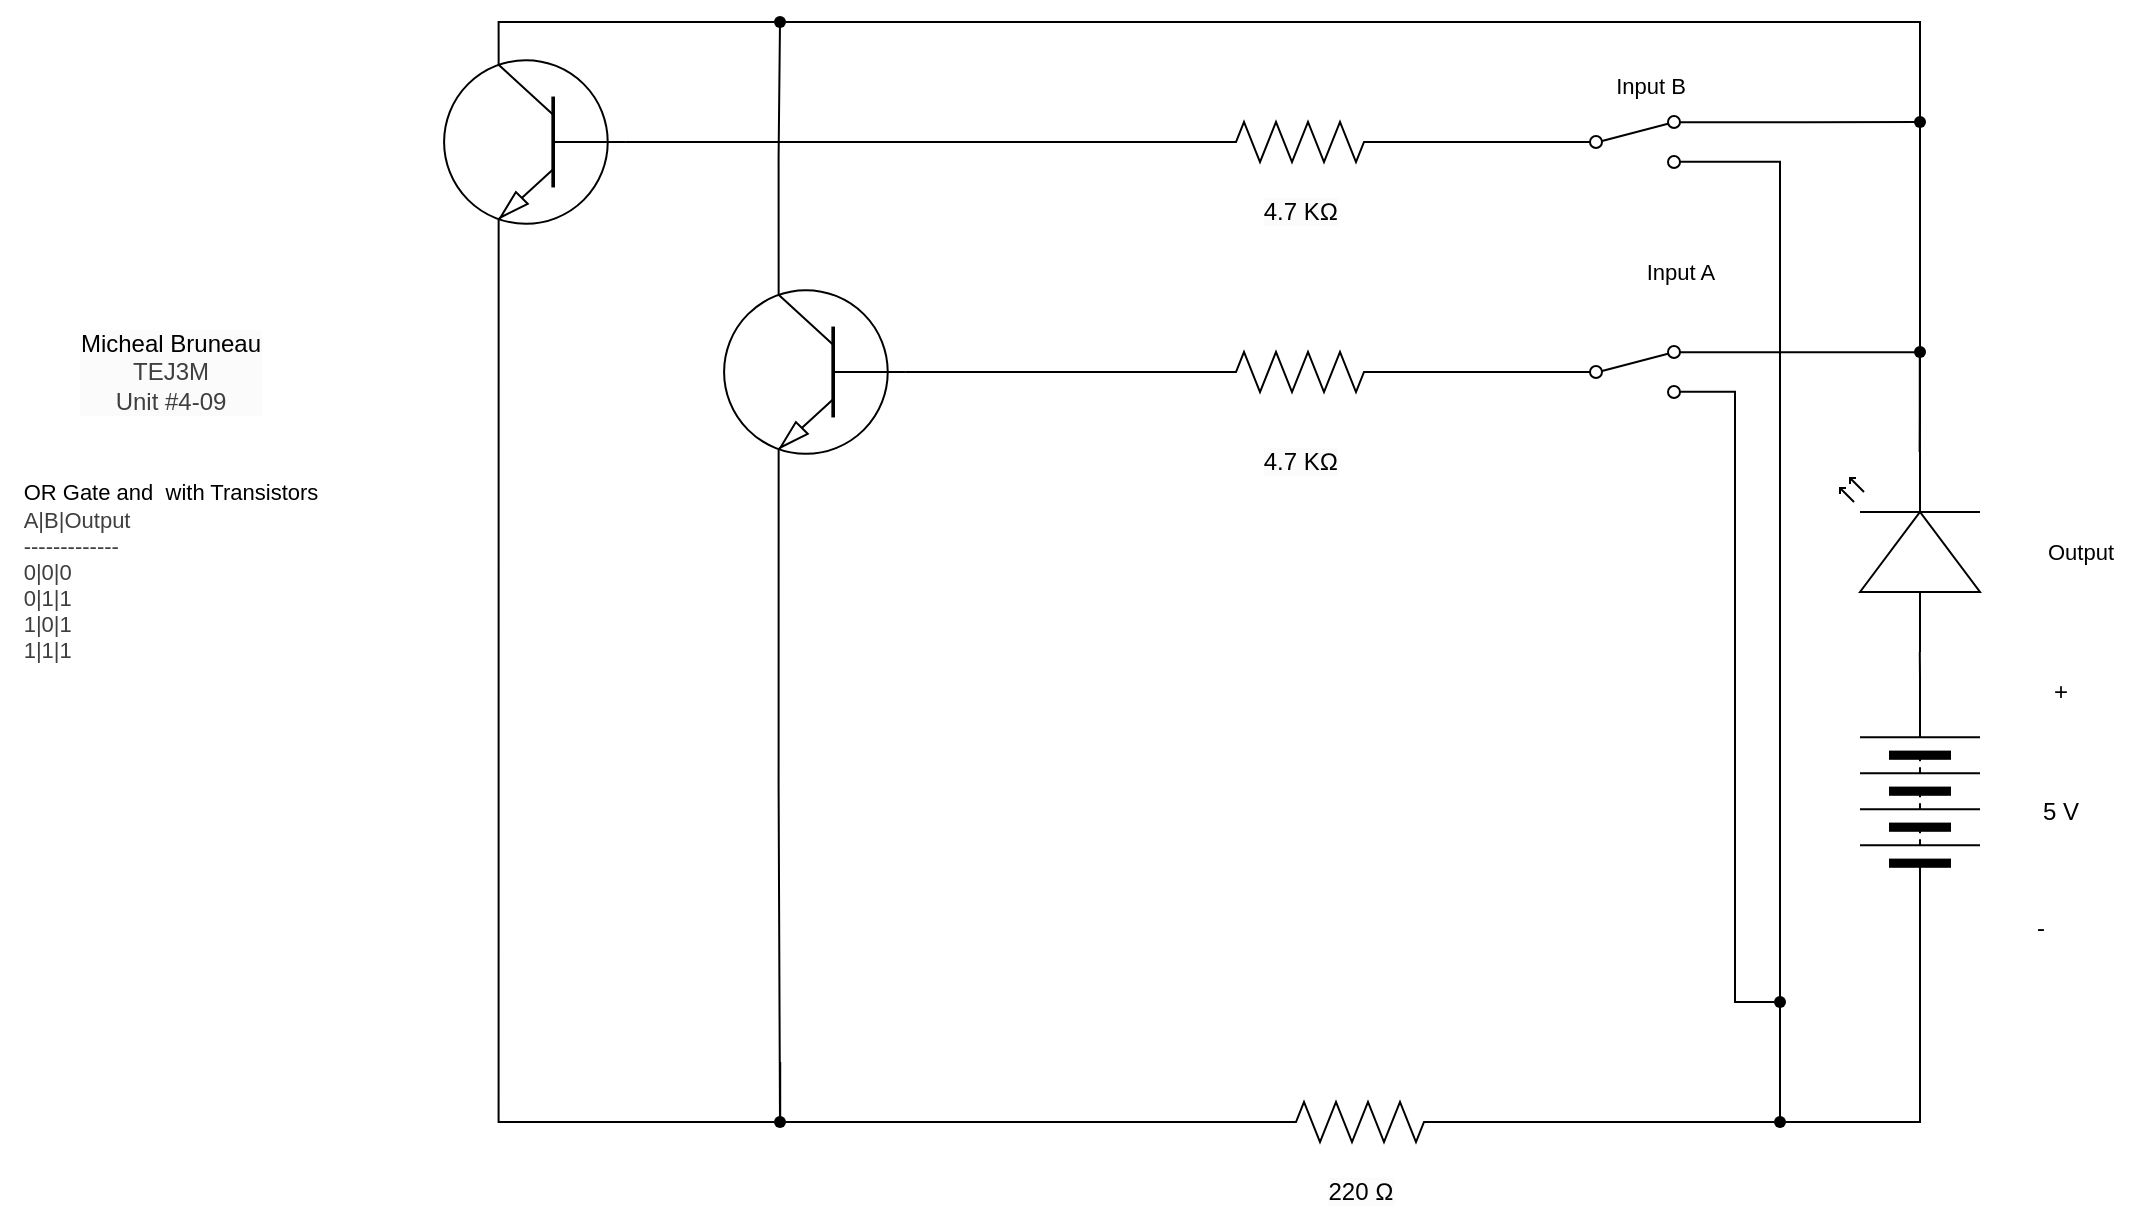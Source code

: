 <mxfile>
    <diagram id="ZwyRE0vHbVy5Ym2CGhIG" name="Page-1">
        <mxGraphModel dx="1359" dy="348" grid="1" gridSize="10" guides="1" tooltips="1" connect="1" arrows="1" fold="1" page="1" pageScale="1" pageWidth="827" pageHeight="1169" math="0" shadow="0">
            <root>
                <mxCell id="0"/>
                <mxCell id="1" parent="0"/>
                <mxCell id="2" value="&lt;span style=&quot;scrollbar-color: rgb(226, 226, 226) rgb(251, 251, 251); background-color: rgb(251, 251, 251); color: rgb(0, 0, 0);&quot;&gt;Micheal Bruneau&lt;/span&gt;&lt;div style=&quot;scrollbar-color: rgb(226, 226, 226) rgb(251, 251, 251); background-color: rgb(251, 251, 251); color: rgb(63, 63, 63);&quot;&gt;TEJ3M&lt;/div&gt;&lt;div style=&quot;scrollbar-color: rgb(226, 226, 226) rgb(251, 251, 251); background-color: rgb(251, 251, 251); color: rgb(63, 63, 63);&quot;&gt;Unit #4-09&lt;/div&gt;" style="text;html=1;align=center;verticalAlign=middle;resizable=0;points=[];autosize=1;strokeColor=none;fillColor=none;" vertex="1" parent="1">
                    <mxGeometry x="-310" y="345" width="110" height="60" as="geometry"/>
                </mxCell>
                <mxCell id="4" style="edgeStyle=orthogonalEdgeStyle;shape=connector;rounded=0;html=1;exitX=0;exitY=0.5;exitDx=0;exitDy=0;entryX=1;entryY=0.88;entryDx=0;entryDy=0;strokeColor=default;align=center;verticalAlign=middle;fontFamily=Helvetica;fontSize=11;fontColor=default;labelBackgroundColor=default;endArrow=none;endFill=0;" edge="1" parent="1" source="5" target="35">
                    <mxGeometry relative="1" as="geometry">
                        <Array as="points">
                            <mxPoint x="620" y="750"/>
                            <mxPoint x="550" y="750"/>
                            <mxPoint x="550" y="270"/>
                        </Array>
                    </mxGeometry>
                </mxCell>
                <mxCell id="5" value="" style="pointerEvents=1;verticalLabelPosition=bottom;shadow=0;dashed=0;align=center;html=1;verticalAlign=top;shape=mxgraph.electrical.miscellaneous.batteryStack;rotation=-90;" vertex="1" parent="1">
                    <mxGeometry x="570" y="560" width="100" height="60" as="geometry"/>
                </mxCell>
                <mxCell id="6" value="+" style="text;html=1;align=center;verticalAlign=middle;resizable=0;points=[];autosize=1;strokeColor=none;fillColor=none;" vertex="1" parent="1">
                    <mxGeometry x="675" y="520" width="30" height="30" as="geometry"/>
                </mxCell>
                <mxCell id="7" value="-" style="text;html=1;align=center;verticalAlign=middle;resizable=0;points=[];autosize=1;strokeColor=none;fillColor=none;" vertex="1" parent="1">
                    <mxGeometry x="665" y="638" width="30" height="30" as="geometry"/>
                </mxCell>
                <mxCell id="8" value="5 V" style="text;html=1;align=center;verticalAlign=middle;resizable=0;points=[];autosize=1;strokeColor=none;fillColor=none;" vertex="1" parent="1">
                    <mxGeometry x="670" y="580" width="40" height="30" as="geometry"/>
                </mxCell>
                <mxCell id="56" style="edgeStyle=orthogonalEdgeStyle;shape=connector;rounded=0;html=1;exitX=0.7;exitY=0;exitDx=0;exitDy=0;exitPerimeter=0;strokeColor=default;align=center;verticalAlign=middle;fontFamily=Helvetica;fontSize=11;fontColor=default;labelBackgroundColor=default;endArrow=none;endFill=0;" edge="1" parent="1" source="9" target="55">
                    <mxGeometry relative="1" as="geometry"/>
                </mxCell>
                <mxCell id="9" value="" style="verticalLabelPosition=bottom;shadow=0;dashed=0;align=center;html=1;verticalAlign=top;shape=mxgraph.electrical.transistors.npn_transistor_1;rotation=-180;flipV=1;" vertex="1" parent="1">
                    <mxGeometry x="20" y="325" width="95" height="100" as="geometry"/>
                </mxCell>
                <mxCell id="47" style="edgeStyle=orthogonalEdgeStyle;shape=connector;rounded=0;html=1;exitX=1;exitY=0.5;exitDx=0;exitDy=0;exitPerimeter=0;entryX=0;entryY=0.5;entryDx=0;entryDy=0;strokeColor=default;align=center;verticalAlign=middle;fontFamily=Helvetica;fontSize=11;fontColor=default;labelBackgroundColor=default;endArrow=none;endFill=0;" edge="1" parent="1" source="10" target="27">
                    <mxGeometry relative="1" as="geometry"/>
                </mxCell>
                <mxCell id="10" value="" style="pointerEvents=1;verticalLabelPosition=bottom;shadow=0;dashed=0;align=center;html=1;verticalAlign=top;shape=mxgraph.electrical.resistors.resistor_2;fontFamily=Helvetica;fontSize=11;fontColor=default;labelBackgroundColor=default;" vertex="1" parent="1">
                    <mxGeometry x="260" y="365" width="100" height="20" as="geometry"/>
                </mxCell>
                <mxCell id="11" style="edgeStyle=orthogonalEdgeStyle;shape=connector;curved=0;rounded=0;html=1;exitDx=0;exitDy=0;exitPerimeter=0;entryX=0;entryY=0.5;entryDx=0;entryDy=0;strokeColor=default;align=center;verticalAlign=middle;fontFamily=Helvetica;fontSize=11;fontColor=default;labelBackgroundColor=default;endArrow=none;endFill=0;" edge="1" parent="1" source="21" target="5">
                    <mxGeometry relative="1" as="geometry"/>
                </mxCell>
                <mxCell id="12" style="edgeStyle=orthogonalEdgeStyle;shape=connector;curved=0;rounded=0;html=1;exitDx=0;exitDy=0;exitPerimeter=0;strokeColor=default;align=center;verticalAlign=middle;fontFamily=Helvetica;fontSize=11;fontColor=default;labelBackgroundColor=default;endArrow=none;endFill=0;entryX=1;entryY=0.88;entryDx=0;entryDy=0;" edge="1" parent="1" source="40" target="27">
                    <mxGeometry relative="1" as="geometry">
                        <mxPoint x="530" y="470" as="targetPoint"/>
                        <Array as="points"/>
                    </mxGeometry>
                </mxCell>
                <mxCell id="13" value="" style="pointerEvents=1;verticalLabelPosition=bottom;shadow=0;dashed=0;align=center;html=1;verticalAlign=top;shape=mxgraph.electrical.resistors.resistor_2;fontFamily=Helvetica;fontSize=11;fontColor=default;labelBackgroundColor=default;" vertex="1" parent="1">
                    <mxGeometry x="290" y="740" width="100" height="20" as="geometry"/>
                </mxCell>
                <mxCell id="16" style="edgeStyle=orthogonalEdgeStyle;shape=connector;curved=0;rounded=0;html=1;exitX=0;exitY=0.5;exitDx=0;exitDy=0;exitPerimeter=0;entryX=0;entryY=0.5;entryDx=0;entryDy=0;entryPerimeter=0;strokeColor=default;align=center;verticalAlign=middle;fontFamily=Helvetica;fontSize=11;fontColor=default;labelBackgroundColor=default;endArrow=none;endFill=0;" edge="1" parent="1" source="9" target="10">
                    <mxGeometry relative="1" as="geometry"/>
                </mxCell>
                <mxCell id="18" style="edgeStyle=orthogonalEdgeStyle;shape=connector;curved=0;rounded=0;html=1;exitX=0.7;exitY=1;exitDx=0;exitDy=0;exitPerimeter=0;strokeColor=default;align=center;verticalAlign=middle;fontFamily=Helvetica;fontSize=11;fontColor=default;labelBackgroundColor=default;endArrow=none;endFill=0;" edge="1" parent="1" source="9" target="44">
                    <mxGeometry relative="1" as="geometry">
                        <mxPoint x="50.1" y="620" as="targetPoint"/>
                    </mxGeometry>
                </mxCell>
                <mxCell id="19" style="edgeStyle=orthogonalEdgeStyle;shape=connector;curved=0;rounded=0;html=1;exitX=1;exitY=0.57;exitDx=0;exitDy=0;exitPerimeter=0;entryX=0;entryY=0.5;entryDx=0;entryDy=0;entryPerimeter=0;strokeColor=default;align=center;verticalAlign=middle;fontFamily=Helvetica;fontSize=11;fontColor=default;labelBackgroundColor=default;endArrow=none;endFill=0;" edge="1" parent="1" target="13">
                    <mxGeometry relative="1" as="geometry">
                        <mxPoint x="50.1" y="720" as="sourcePoint"/>
                        <Array as="points">
                            <mxPoint x="50" y="750"/>
                        </Array>
                    </mxGeometry>
                </mxCell>
                <mxCell id="20" value="" style="edgeStyle=orthogonalEdgeStyle;shape=connector;curved=0;rounded=0;html=1;exitX=1;exitY=0.5;exitDx=0;exitDy=0;exitPerimeter=0;entryDx=0;entryDy=0;strokeColor=default;align=center;verticalAlign=middle;fontFamily=Helvetica;fontSize=11;fontColor=default;labelBackgroundColor=default;endArrow=none;endFill=0;" edge="1" parent="1" source="13" target="21">
                    <mxGeometry relative="1" as="geometry">
                        <mxPoint x="390" y="750" as="sourcePoint"/>
                        <mxPoint x="620" y="640" as="targetPoint"/>
                    </mxGeometry>
                </mxCell>
                <mxCell id="21" value="" style="shape=waypoint;sketch=0;fillStyle=solid;size=6;pointerEvents=1;points=[];fillColor=none;resizable=0;rotatable=0;perimeter=centerPerimeter;snapToPoint=1;fontFamily=Helvetica;fontSize=11;fontColor=default;labelBackgroundColor=default;" vertex="1" parent="1">
                    <mxGeometry x="540" y="740" width="20" height="20" as="geometry"/>
                </mxCell>
                <mxCell id="22" value="Input A" style="text;html=1;align=center;verticalAlign=middle;resizable=0;points=[];autosize=1;strokeColor=none;fillColor=none;fontFamily=Helvetica;fontSize=11;fontColor=default;labelBackgroundColor=default;" vertex="1" parent="1">
                    <mxGeometry x="470" y="310" width="60" height="30" as="geometry"/>
                </mxCell>
                <mxCell id="23" value="&lt;span style=&quot;color: rgb(0, 0, 0); font-size: 12px; background-color: rgb(251, 251, 251);&quot;&gt;220 Ω&lt;/span&gt;" style="text;html=1;align=center;verticalAlign=middle;resizable=0;points=[];autosize=1;strokeColor=none;fillColor=none;fontFamily=Helvetica;fontSize=11;fontColor=default;labelBackgroundColor=default;" vertex="1" parent="1">
                    <mxGeometry x="310" y="770" width="60" height="30" as="geometry"/>
                </mxCell>
                <mxCell id="24" value="&lt;span style=&quot;font-size: 12px; background-color: rgb(251, 251, 251);&quot;&gt;4.7 KΩ&lt;/span&gt;" style="text;html=1;align=center;verticalAlign=middle;resizable=0;points=[];autosize=1;strokeColor=none;fillColor=none;fontFamily=Helvetica;fontSize=11;fontColor=default;labelBackgroundColor=default;" vertex="1" parent="1">
                    <mxGeometry x="280" y="405" width="60" height="30" as="geometry"/>
                </mxCell>
                <mxCell id="25" value="Output" style="text;html=1;align=center;verticalAlign=middle;resizable=0;points=[];autosize=1;strokeColor=none;fillColor=none;fontFamily=Helvetica;fontSize=11;fontColor=default;labelBackgroundColor=default;" vertex="1" parent="1">
                    <mxGeometry x="670" y="450" width="60" height="30" as="geometry"/>
                </mxCell>
                <mxCell id="27" value="" style="html=1;shape=mxgraph.electrical.electro-mechanical.twoWaySwitch;aspect=fixed;elSwitchState=2;" vertex="1" parent="1">
                    <mxGeometry x="440" y="362" width="75" height="26" as="geometry"/>
                </mxCell>
                <mxCell id="28" value="" style="verticalLabelPosition=bottom;shadow=0;dashed=0;align=center;html=1;verticalAlign=top;shape=mxgraph.electrical.transistors.npn_transistor_1;rotation=-180;flipV=1;" vertex="1" parent="1">
                    <mxGeometry x="-120" y="210" width="95" height="100" as="geometry"/>
                </mxCell>
                <mxCell id="46" style="edgeStyle=orthogonalEdgeStyle;shape=connector;rounded=0;html=1;exitX=1;exitY=0.5;exitDx=0;exitDy=0;exitPerimeter=0;entryX=0;entryY=0.5;entryDx=0;entryDy=0;strokeColor=default;align=center;verticalAlign=middle;fontFamily=Helvetica;fontSize=11;fontColor=default;labelBackgroundColor=default;endArrow=none;endFill=0;" edge="1" parent="1" source="29" target="35">
                    <mxGeometry relative="1" as="geometry"/>
                </mxCell>
                <mxCell id="29" value="" style="pointerEvents=1;verticalLabelPosition=bottom;shadow=0;dashed=0;align=center;html=1;verticalAlign=top;shape=mxgraph.electrical.resistors.resistor_2;fontFamily=Helvetica;fontSize=11;fontColor=default;labelBackgroundColor=default;" vertex="1" parent="1">
                    <mxGeometry x="260" y="250" width="100" height="20" as="geometry"/>
                </mxCell>
                <mxCell id="31" value="Input B" style="text;html=1;align=center;verticalAlign=middle;resizable=0;points=[];autosize=1;strokeColor=none;fillColor=none;fontFamily=Helvetica;fontSize=11;fontColor=default;labelBackgroundColor=default;" vertex="1" parent="1">
                    <mxGeometry x="455" y="217" width="60" height="30" as="geometry"/>
                </mxCell>
                <mxCell id="32" value="&lt;span style=&quot;font-size: 12px; background-color: rgb(251, 251, 251);&quot;&gt;4.7 KΩ&lt;/span&gt;" style="text;html=1;align=center;verticalAlign=middle;resizable=0;points=[];autosize=1;strokeColor=none;fillColor=none;fontFamily=Helvetica;fontSize=11;fontColor=default;labelBackgroundColor=default;" vertex="1" parent="1">
                    <mxGeometry x="280" y="280" width="60" height="30" as="geometry"/>
                </mxCell>
                <mxCell id="35" value="" style="html=1;shape=mxgraph.electrical.electro-mechanical.twoWaySwitch;aspect=fixed;elSwitchState=2;" vertex="1" parent="1">
                    <mxGeometry x="440" y="247" width="75" height="26" as="geometry"/>
                </mxCell>
                <mxCell id="36" style="edgeStyle=orthogonalEdgeStyle;shape=connector;rounded=0;html=1;exitX=0;exitY=0.5;exitDx=0;exitDy=0;exitPerimeter=0;entryX=0;entryY=0.5;entryDx=0;entryDy=0;entryPerimeter=0;strokeColor=default;align=center;verticalAlign=middle;fontFamily=Helvetica;fontSize=11;fontColor=default;labelBackgroundColor=default;endArrow=none;endFill=0;" edge="1" parent="1" source="29" target="28">
                    <mxGeometry relative="1" as="geometry"/>
                </mxCell>
                <mxCell id="39" value="" style="edgeStyle=orthogonalEdgeStyle;shape=connector;curved=0;rounded=0;html=1;exitX=1;exitY=0.5;exitDx=0;exitDy=0;exitPerimeter=0;strokeColor=default;align=center;verticalAlign=middle;fontFamily=Helvetica;fontSize=11;fontColor=default;labelBackgroundColor=default;endArrow=none;endFill=0;entryDx=0;entryDy=0;" edge="1" parent="1" source="13" target="40">
                    <mxGeometry relative="1" as="geometry">
                        <mxPoint x="515" y="460" as="targetPoint"/>
                        <Array as="points">
                            <mxPoint x="550" y="750"/>
                        </Array>
                        <mxPoint x="390" y="750" as="sourcePoint"/>
                    </mxGeometry>
                </mxCell>
                <mxCell id="40" value="" style="shape=waypoint;sketch=0;fillStyle=solid;size=6;pointerEvents=1;points=[];fillColor=none;resizable=0;rotatable=0;perimeter=centerPerimeter;snapToPoint=1;fontFamily=Helvetica;fontSize=11;fontColor=default;labelBackgroundColor=default;" vertex="1" parent="1">
                    <mxGeometry x="540" y="680" width="20" height="20" as="geometry"/>
                </mxCell>
                <mxCell id="41" value="&lt;div style=&quot;scrollbar-color: rgb(226, 226, 226) rgb(251, 251, 251); font-size: 11px; text-align: left; color: rgb(63, 63, 63);&quot;&gt;&lt;font color=&quot;#000000&quot;&gt;&lt;span style=&quot;background-color: rgb(255, 255, 255);&quot;&gt;OR Gate and&amp;nbsp; with Transistors&lt;/span&gt;&lt;/font&gt;&lt;/div&gt;&lt;div style=&quot;scrollbar-color: rgb(226, 226, 226) rgb(251, 251, 251); font-size: 11px; text-align: left; color: rgb(63, 63, 63);&quot;&gt;&lt;span style=&quot;color: light-dark(rgb(63, 63, 63), rgb(183, 183, 183));&quot;&gt;A|B|Output&lt;/span&gt;&lt;/div&gt;&lt;div style=&quot;color: rgb(63, 63, 63); scrollbar-color: rgb(226, 226, 226) rgb(251, 251, 251); font-size: 11px; text-align: left;&quot;&gt;-------------&lt;/div&gt;&lt;div style=&quot;color: rgb(63, 63, 63); scrollbar-color: rgb(226, 226, 226) rgb(251, 251, 251); font-size: 11px; text-align: left;&quot;&gt;0|0|0&lt;/div&gt;&lt;div style=&quot;color: rgb(63, 63, 63); scrollbar-color: rgb(226, 226, 226) rgb(251, 251, 251); font-size: 11px; text-align: left;&quot;&gt;0|1|1&lt;/div&gt;&lt;div style=&quot;color: rgb(63, 63, 63); scrollbar-color: rgb(226, 226, 226) rgb(251, 251, 251); font-size: 11px; text-align: left;&quot;&gt;1|0|1&lt;/div&gt;&lt;div style=&quot;color: rgb(63, 63, 63); scrollbar-color: rgb(226, 226, 226) rgb(251, 251, 251); font-size: 11px; text-align: left;&quot;&gt;1|1|1&lt;/div&gt;" style="text;html=1;align=center;verticalAlign=middle;resizable=0;points=[];autosize=1;strokeColor=none;fillColor=none;" vertex="1" parent="1">
                    <mxGeometry x="-340" y="420" width="170" height="110" as="geometry"/>
                </mxCell>
                <mxCell id="42" value="" style="verticalLabelPosition=bottom;shadow=0;dashed=0;align=center;html=1;verticalAlign=top;shape=mxgraph.electrical.opto_electronics.led_2;pointerEvents=1;rotation=-90;" vertex="1" parent="1">
                    <mxGeometry x="565" y="430" width="100" height="70" as="geometry"/>
                </mxCell>
                <mxCell id="44" value="" style="shape=waypoint;sketch=0;fillStyle=solid;size=6;pointerEvents=1;points=[];fillColor=none;resizable=0;rotatable=0;perimeter=centerPerimeter;snapToPoint=1;" vertex="1" parent="1">
                    <mxGeometry x="40" y="740" width="20" height="20" as="geometry"/>
                </mxCell>
                <mxCell id="45" style="edgeStyle=orthogonalEdgeStyle;html=1;exitX=0.7;exitY=1;exitDx=0;exitDy=0;exitPerimeter=0;entryX=0.3;entryY=0.9;entryDx=0;entryDy=0;entryPerimeter=0;endArrow=none;endFill=0;rounded=0;" edge="1" parent="1" source="28" target="44">
                    <mxGeometry relative="1" as="geometry">
                        <Array as="points">
                            <mxPoint x="-91" y="750"/>
                        </Array>
                    </mxGeometry>
                </mxCell>
                <mxCell id="48" style="edgeStyle=orthogonalEdgeStyle;shape=connector;rounded=0;html=1;exitX=1;exitY=0.12;exitDx=0;exitDy=0;entryX=1;entryY=0.57;entryDx=0;entryDy=0;entryPerimeter=0;strokeColor=default;align=center;verticalAlign=middle;fontFamily=Helvetica;fontSize=11;fontColor=default;labelBackgroundColor=default;endArrow=none;endFill=0;" edge="1" parent="1" source="27" target="42">
                    <mxGeometry relative="1" as="geometry"/>
                </mxCell>
                <mxCell id="49" style="edgeStyle=orthogonalEdgeStyle;shape=connector;rounded=0;html=1;exitDx=0;exitDy=0;entryX=1;entryY=0.57;entryDx=0;entryDy=0;entryPerimeter=0;strokeColor=default;align=center;verticalAlign=middle;fontFamily=Helvetica;fontSize=11;fontColor=default;labelBackgroundColor=default;endArrow=none;endFill=0;" edge="1" parent="1" source="51" target="42">
                    <mxGeometry relative="1" as="geometry"/>
                </mxCell>
                <mxCell id="50" value="" style="edgeStyle=orthogonalEdgeStyle;shape=connector;rounded=0;html=1;exitDx=0;exitDy=0;entryDx=0;entryDy=0;entryPerimeter=0;strokeColor=default;align=center;verticalAlign=middle;fontFamily=Helvetica;fontSize=11;fontColor=default;labelBackgroundColor=default;endArrow=none;endFill=0;" edge="1" parent="1" source="14" target="51">
                    <mxGeometry relative="1" as="geometry">
                        <mxPoint x="515" y="250" as="sourcePoint"/>
                        <mxPoint x="620" y="415" as="targetPoint"/>
                    </mxGeometry>
                </mxCell>
                <mxCell id="51" value="" style="shape=waypoint;sketch=0;fillStyle=solid;size=6;pointerEvents=1;points=[];fillColor=none;resizable=0;rotatable=0;perimeter=centerPerimeter;snapToPoint=1;fontFamily=Helvetica;fontSize=11;fontColor=default;labelBackgroundColor=default;" vertex="1" parent="1">
                    <mxGeometry x="610" y="355" width="20" height="20" as="geometry"/>
                </mxCell>
                <mxCell id="52" value="" style="edgeStyle=orthogonalEdgeStyle;shape=connector;rounded=0;html=1;exitX=1;exitY=0.12;exitDx=0;exitDy=0;entryDx=0;entryDy=0;entryPerimeter=0;strokeColor=default;align=center;verticalAlign=middle;fontFamily=Helvetica;fontSize=11;fontColor=default;labelBackgroundColor=default;endArrow=none;endFill=0;" edge="1" parent="1" source="35" target="14">
                    <mxGeometry relative="1" as="geometry">
                        <mxPoint x="515" y="250" as="sourcePoint"/>
                        <mxPoint x="620" y="365" as="targetPoint"/>
                    </mxGeometry>
                </mxCell>
                <mxCell id="14" value="" style="shape=waypoint;sketch=0;fillStyle=solid;size=6;pointerEvents=1;points=[];fillColor=none;resizable=0;rotatable=0;perimeter=centerPerimeter;snapToPoint=1;fontFamily=Helvetica;fontSize=11;fontColor=default;labelBackgroundColor=default;" vertex="1" parent="1">
                    <mxGeometry x="610" y="240" width="20" height="20" as="geometry"/>
                </mxCell>
                <mxCell id="53" style="edgeStyle=orthogonalEdgeStyle;shape=connector;rounded=0;html=1;exitDx=0;exitDy=0;exitPerimeter=0;entryX=0.75;entryY=-0.05;entryDx=0;entryDy=0;entryPerimeter=0;strokeColor=default;align=center;verticalAlign=middle;fontFamily=Helvetica;fontSize=11;fontColor=default;labelBackgroundColor=default;endArrow=none;endFill=0;" edge="1" parent="1" source="55" target="14">
                    <mxGeometry relative="1" as="geometry">
                        <Array as="points">
                            <mxPoint x="620" y="200"/>
                        </Array>
                    </mxGeometry>
                </mxCell>
                <mxCell id="54" value="" style="edgeStyle=orthogonalEdgeStyle;shape=connector;rounded=0;html=1;exitX=0.7;exitY=0;exitDx=0;exitDy=0;exitPerimeter=0;entryDx=0;entryDy=0;entryPerimeter=0;strokeColor=default;align=center;verticalAlign=middle;fontFamily=Helvetica;fontSize=11;fontColor=default;labelBackgroundColor=default;endArrow=none;endFill=0;" edge="1" parent="1" source="28" target="55">
                    <mxGeometry relative="1" as="geometry">
                        <mxPoint x="-91" y="210" as="sourcePoint"/>
                        <mxPoint x="620" y="250" as="targetPoint"/>
                        <Array as="points">
                            <mxPoint x="-91" y="200"/>
                        </Array>
                    </mxGeometry>
                </mxCell>
                <mxCell id="55" value="" style="shape=waypoint;sketch=0;fillStyle=solid;size=6;pointerEvents=1;points=[];fillColor=none;resizable=0;rotatable=0;perimeter=centerPerimeter;snapToPoint=1;fontFamily=Helvetica;fontSize=11;fontColor=default;labelBackgroundColor=default;" vertex="1" parent="1">
                    <mxGeometry x="40" y="190" width="20" height="20" as="geometry"/>
                </mxCell>
                <mxCell id="57" style="edgeStyle=orthogonalEdgeStyle;shape=connector;rounded=0;html=1;exitX=1;exitY=0.5;exitDx=0;exitDy=0;entryX=0;entryY=0.57;entryDx=0;entryDy=0;entryPerimeter=0;strokeColor=default;align=center;verticalAlign=middle;fontFamily=Helvetica;fontSize=11;fontColor=default;labelBackgroundColor=default;endArrow=none;endFill=0;" edge="1" parent="1" source="5" target="42">
                    <mxGeometry relative="1" as="geometry"/>
                </mxCell>
            </root>
        </mxGraphModel>
    </diagram>
</mxfile>